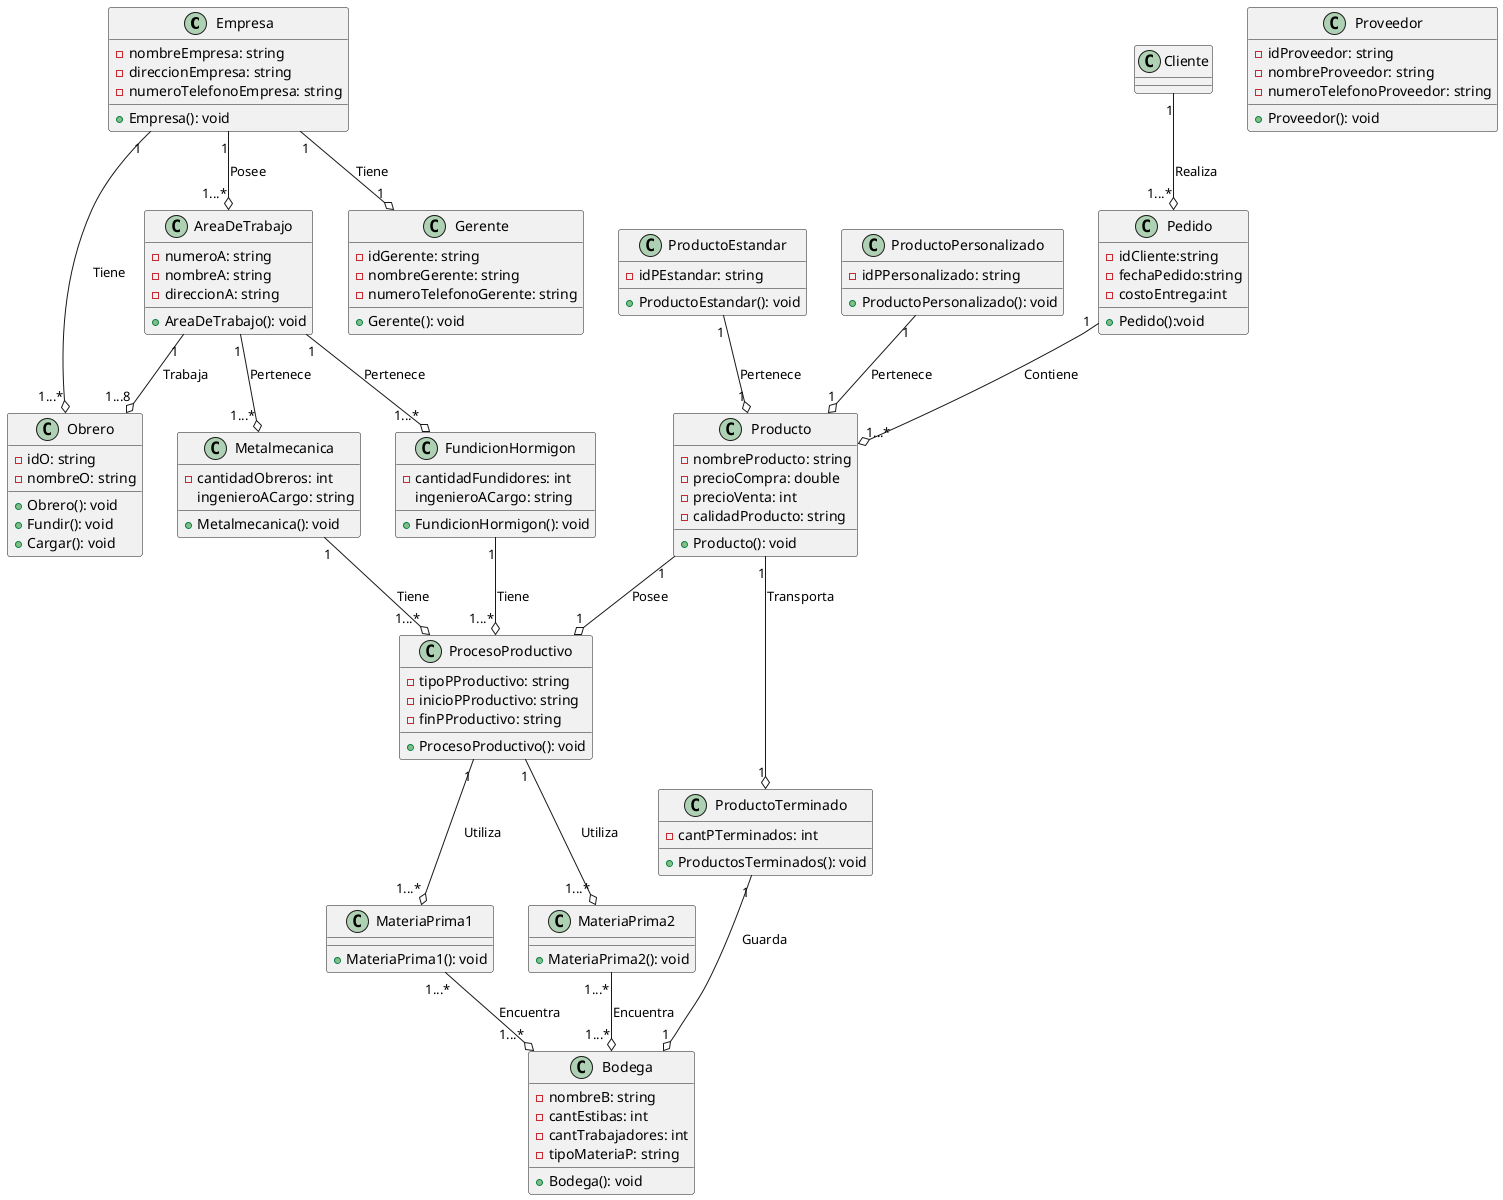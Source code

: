 @startuml yoandry

class Empresa {
  -nombreEmpresa: string
  -direccionEmpresa: string
  -numeroTelefonoEmpresa: string
  +Empresa(): void
}

class Obrero {
  -idO: string
  -nombreO: string
  +Obrero(): void
  +Fundir(): void
  +Cargar(): void
}

class AreaDeTrabajo {
  -numeroA: string
  -nombreA: string
  -direccionA: string
  +AreaDeTrabajo(): void
}

class Metalmecanica {
  -cantidadObreros: int
  ingenieroACargo: string
  +Metalmecanica(): void
}

class FundicionHormigon {
  -cantidadFundidores: int
  ingenieroACargo: string
  +FundicionHormigon(): void
}

class ProcesoProductivo {
  -tipoPProductivo: string
  -inicioPProductivo: string
  -finPProductivo: string
  +ProcesoProductivo(): void
}

class MateriaPrima1 {
  +MateriaPrima1(): void
}

class MateriaPrima2 {
  +MateriaPrima2(): void
}

class Bodega {
  -nombreB: string
  -cantEstibas: int
  -cantTrabajadores: int
  -tipoMateriaP: string
  +Bodega(): void
}

class ProductoTerminado {
  -cantPTerminados: int
  +ProductosTerminados(): void
}

class Producto {
  -nombreProducto: string
  -precioCompra: double
  -precioVenta: int
  -calidadProducto: string
  +Producto(): void
}

class ProductoEstandar {
  -idPEstandar: string
  +ProductoEstandar(): void
}

class ProductoPersonalizado {
  -idPPersonalizado: string
  +ProductoPersonalizado(): void
}

class Proveedor {
  -idProveedor: string
  -nombreProveedor: string
  -numeroTelefonoProveedor: string
  +Proveedor(): void
}

class Pedido{
-idCliente:string
-fechaPedido:string
-costoEntrega:int
+Pedido():void
}

class Gerente {
  -idGerente: string
  -nombreGerente: string
  -numeroTelefonoGerente: string
  +Gerente(): void
}

Empresa "1" --o "1...*" Obrero : Tiene
Empresa "1" --o "1...*" AreaDeTrabajo : Posee
Empresa "1" --o "1" Gerente : Tiene

AreaDeTrabajo "1" --o "1...8" Obrero : Trabaja

AreaDeTrabajo "1" --o "1...*" Metalmecanica : Pertenece
AreaDeTrabajo "1" --o "1...*" FundicionHormigon : Pertenece

Metalmecanica "1" --o "1...*" ProcesoProductivo : Tiene
FundicionHormigon "1" --o "1...*" ProcesoProductivo : Tiene

ProcesoProductivo "1" --o "1...*" MateriaPrima1 : Utiliza
ProcesoProductivo "1" --o "1...*" MateriaPrima2 : Utiliza

MateriaPrima1 "1...*" --o "1...*" Bodega : Encuentra
MateriaPrima2 "1...*" --o "1...*" Bodega : Encuentra

ProductoTerminado "1" --o "1" Bodega : Guarda

Producto "1" --o "1" ProcesoProductivo : Posee

Producto "1" --o "1" ProductoTerminado : Transporta

Pedido "1" --o "1...*" Producto : Contiene

ProductoEstandar "1" --o "1" Producto : Pertenece

ProductoPersonalizado "1" --o "1" Producto : Pertenece

Cliente "1" --o "1...*" Pedido : Realiza

@enduml


